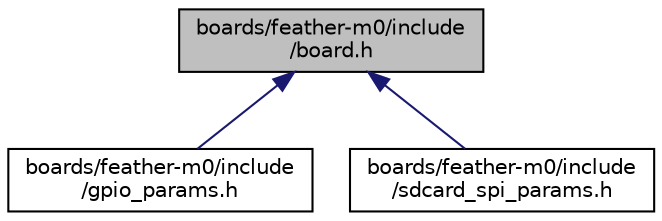 digraph "boards/feather-m0/include/board.h"
{
 // LATEX_PDF_SIZE
  edge [fontname="Helvetica",fontsize="10",labelfontname="Helvetica",labelfontsize="10"];
  node [fontname="Helvetica",fontsize="10",shape=record];
  Node1 [label="boards/feather-m0/include\l/board.h",height=0.2,width=0.4,color="black", fillcolor="grey75", style="filled", fontcolor="black",tooltip="Board specific configuration for the Adafruit Feather M0."];
  Node1 -> Node2 [dir="back",color="midnightblue",fontsize="10",style="solid",fontname="Helvetica"];
  Node2 [label="boards/feather-m0/include\l/gpio_params.h",height=0.2,width=0.4,color="black", fillcolor="white", style="filled",URL="$feather-m0_2include_2gpio__params_8h.html",tooltip="Board specific configuration of direct mapped GPIOs."];
  Node1 -> Node3 [dir="back",color="midnightblue",fontsize="10",style="solid",fontname="Helvetica"];
  Node3 [label="boards/feather-m0/include\l/sdcard_spi_params.h",height=0.2,width=0.4,color="black", fillcolor="white", style="filled",URL="$boards_2feather-m0_2include_2sdcard__spi__params_8h.html",tooltip="SD card configuration for the Adafruit Feather M0 Adalogger."];
}
